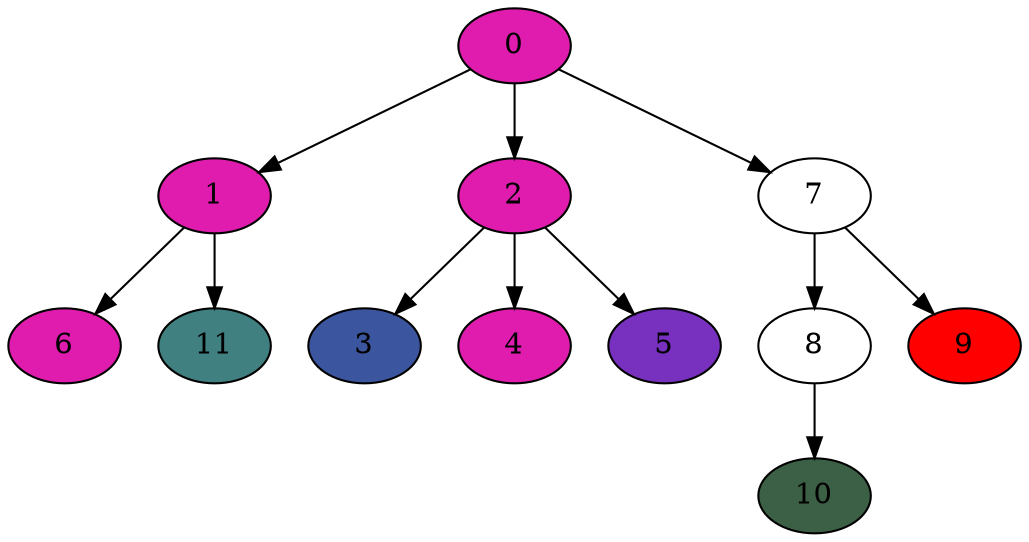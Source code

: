 digraph fitch_res{
0 [style=filled,fillcolor="0.875 0.875 0.875"]
0->1;
1 [style=filled,fillcolor="0.875 0.875 0.875"]
1->6;
6 [style=filled,fillcolor="0.875 0.875 0.875"]
1->11;
11 [style=filled,fillcolor="0.5 0.5 0.5"]
0->2;
2 [style=filled,fillcolor="0.875 0.875 0.875"]
2->3;
3 [style=filled,fillcolor="0.625 0.625 0.625"]
2->4;
4 [style=filled,fillcolor="0.875 0.875 0.875"]
2->5;
5 [style=filled,fillcolor="0.75 0.75 0.75"]
0->7;
7->8;
8->10;
10 [style=filled,fillcolor="0.375 0.375 0.375"]
7->9;
9 [style=filled,fillcolor="1.0 1.0 1.0"]
}